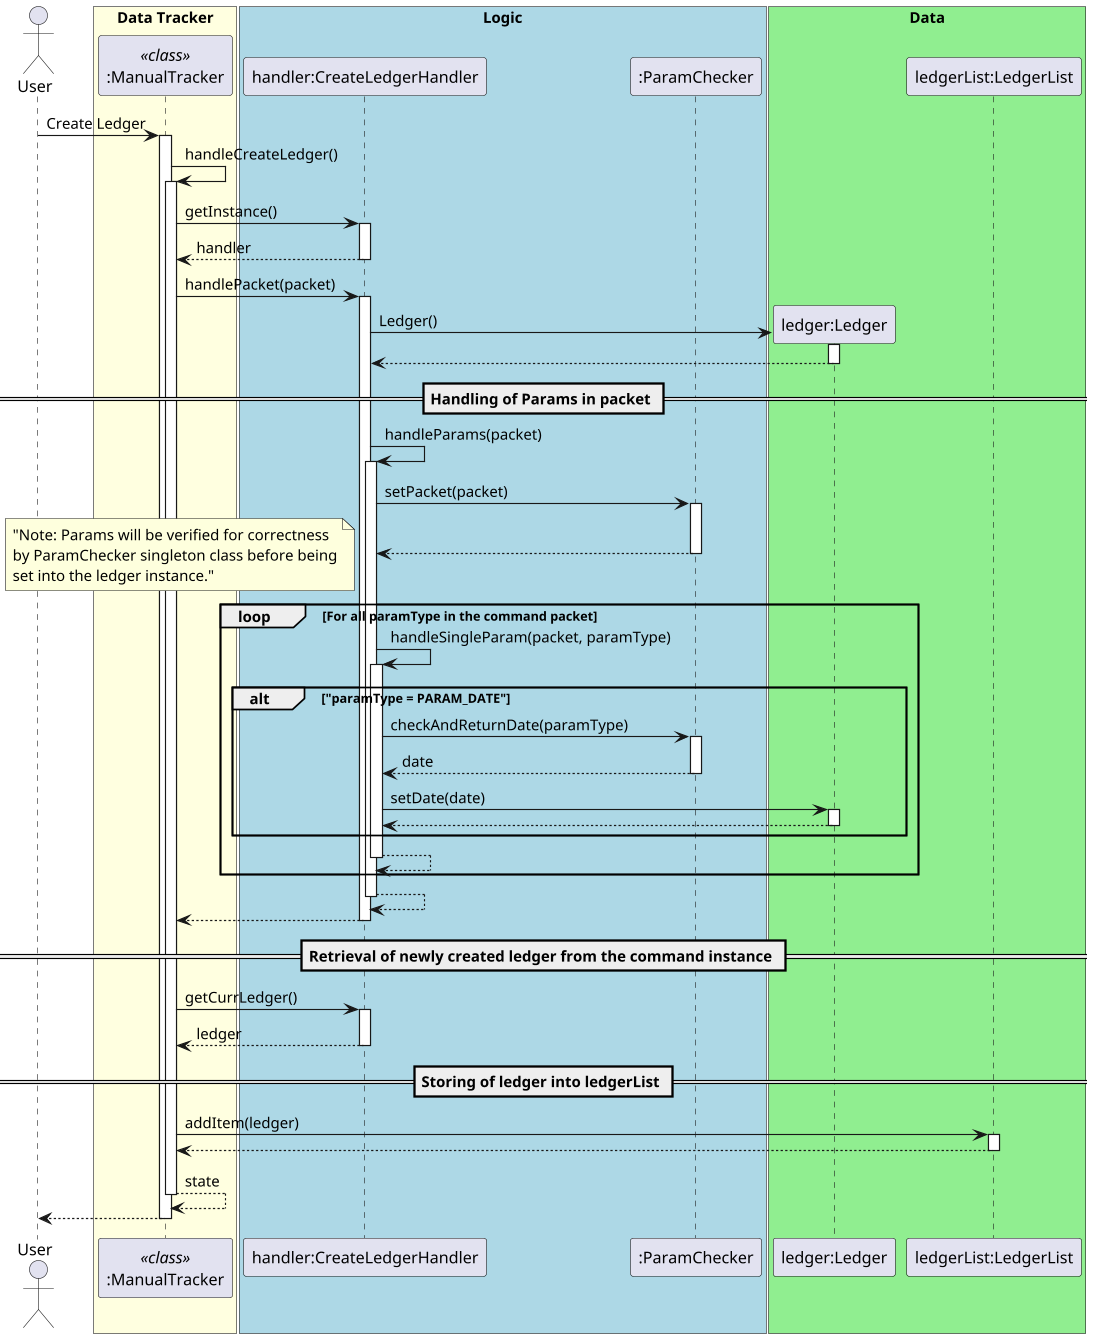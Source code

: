 @startuml
autoactivate on
actor User
scale 1094 width

skinparam shadowing false
skinparam sequence {
    ActorBorderColor white
    
    ActorBackgroundColor white
    ActorFontColor white
    ActorFontSize 17
    ActorFontName ""
}

box "Data Tracker" #LightYellow
participant ":ManualTracker" as manualTracker <<class>>
endBox

box "Logic" #LightBlue
participant "handler:CreateLedgerHandler"
participant ":ParamChecker"
endBox

box "Data" #LightGreen
participant "ledger:Ledger"
participant "ledgerList:LedgerList"
endBox

User-> manualTracker: Create Ledger

manualTracker ->manualTracker: handleCreateLedger()

   manualTracker-> "handler:CreateLedgerHandler" : getInstance()
    return handler

   manualTracker-> "handler:CreateLedgerHandler" : handlePacket(packet)

        create "ledger:Ledger"
        "handler:CreateLedgerHandler" -> "ledger:Ledger" : Ledger()
        return
        == Handling of Params in packet ==
        "handler:CreateLedgerHandler" -> "handler:CreateLedgerHandler" : handleParams(packet)
            "handler:CreateLedgerHandler" -> ":ParamChecker" : setPacket(packet)
            return
            loop For all paramType in the command packet
                note left: "Note: Params will be verified for correctness\nby ParamChecker singleton class before being\nset into the ledger instance."
                "handler:CreateLedgerHandler" -> "handler:CreateLedgerHandler" : handleSingleParam(packet, paramType)
                    alt "paramType = PARAM_DATE"
                        "handler:CreateLedgerHandler" ->":ParamChecker": checkAndReturnDate(paramType)
                        return date
                        "handler:CreateLedgerHandler" -> "ledger:Ledger" : setDate(date)
                        return
                    end
                return
            end
        return
   return
   == Retrieval of newly created ledger from the command instance ==
   manualTracker-> "handler:CreateLedgerHandler" : getCurrLedger()
   return ledger
   == Storing of ledger into ledgerList ==
   manualTracker-> "ledgerList:LedgerList" : addItem(ledger)
    return
return state
return


@enduml
